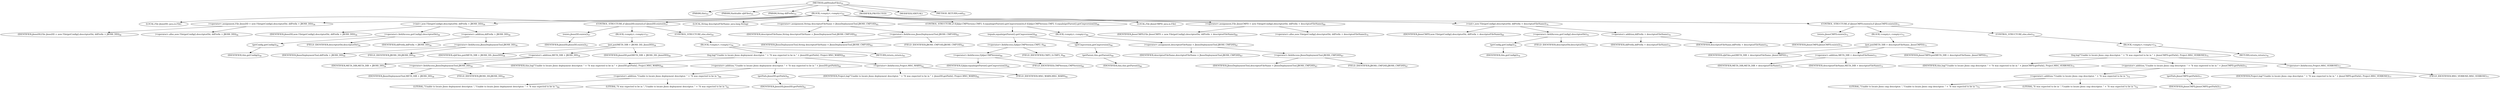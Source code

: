 digraph "addVendorFiles" {  
"52" [label = <(METHOD,addVendorFiles)<SUB>55</SUB>> ]
"4" [label = <(PARAM,this)<SUB>55</SUB>> ]
"53" [label = <(PARAM,Hashtable ejbFiles)<SUB>55</SUB>> ]
"54" [label = <(PARAM,String ddPrefix)<SUB>55</SUB>> ]
"55" [label = <(BLOCK,&lt;empty&gt;,&lt;empty&gt;)<SUB>55</SUB>> ]
"6" [label = <(LOCAL,File jbossDD: java.io.File)> ]
"56" [label = <(&lt;operator&gt;.assignment,File jbossDD = new File(getConfig().descriptorDir, ddPrefix + JBOSS_DD))<SUB>56</SUB>> ]
"57" [label = <(IDENTIFIER,jbossDD,File jbossDD = new File(getConfig().descriptorDir, ddPrefix + JBOSS_DD))<SUB>56</SUB>> ]
"58" [label = <(&lt;operator&gt;.alloc,new File(getConfig().descriptorDir, ddPrefix + JBOSS_DD))<SUB>56</SUB>> ]
"59" [label = <(&lt;init&gt;,new File(getConfig().descriptorDir, ddPrefix + JBOSS_DD))<SUB>56</SUB>> ]
"5" [label = <(IDENTIFIER,jbossDD,new File(getConfig().descriptorDir, ddPrefix + JBOSS_DD))<SUB>56</SUB>> ]
"60" [label = <(&lt;operator&gt;.fieldAccess,getConfig().descriptorDir)<SUB>56</SUB>> ]
"61" [label = <(getConfig,getConfig())<SUB>56</SUB>> ]
"3" [label = <(IDENTIFIER,this,getConfig())<SUB>56</SUB>> ]
"62" [label = <(FIELD_IDENTIFIER,descriptorDir,descriptorDir)<SUB>56</SUB>> ]
"63" [label = <(&lt;operator&gt;.addition,ddPrefix + JBOSS_DD)<SUB>56</SUB>> ]
"64" [label = <(IDENTIFIER,ddPrefix,ddPrefix + JBOSS_DD)<SUB>56</SUB>> ]
"65" [label = <(&lt;operator&gt;.fieldAccess,JbossDeploymentTool.JBOSS_DD)<SUB>56</SUB>> ]
"66" [label = <(IDENTIFIER,JbossDeploymentTool,ddPrefix + JBOSS_DD)<SUB>56</SUB>> ]
"67" [label = <(FIELD_IDENTIFIER,JBOSS_DD,JBOSS_DD)<SUB>56</SUB>> ]
"68" [label = <(CONTROL_STRUCTURE,if (jbossDD.exists()),if (jbossDD.exists()))<SUB>57</SUB>> ]
"69" [label = <(exists,jbossDD.exists())<SUB>57</SUB>> ]
"70" [label = <(IDENTIFIER,jbossDD,jbossDD.exists())<SUB>57</SUB>> ]
"71" [label = <(BLOCK,&lt;empty&gt;,&lt;empty&gt;)<SUB>57</SUB>> ]
"72" [label = <(put,put(META_DIR + JBOSS_DD, jbossDD))<SUB>58</SUB>> ]
"73" [label = <(IDENTIFIER,ejbFiles,put(META_DIR + JBOSS_DD, jbossDD))<SUB>58</SUB>> ]
"74" [label = <(&lt;operator&gt;.addition,META_DIR + JBOSS_DD)<SUB>58</SUB>> ]
"75" [label = <(IDENTIFIER,META_DIR,META_DIR + JBOSS_DD)<SUB>58</SUB>> ]
"76" [label = <(&lt;operator&gt;.fieldAccess,JbossDeploymentTool.JBOSS_DD)<SUB>58</SUB>> ]
"77" [label = <(IDENTIFIER,JbossDeploymentTool,META_DIR + JBOSS_DD)<SUB>58</SUB>> ]
"78" [label = <(FIELD_IDENTIFIER,JBOSS_DD,JBOSS_DD)<SUB>58</SUB>> ]
"79" [label = <(IDENTIFIER,jbossDD,put(META_DIR + JBOSS_DD, jbossDD))<SUB>58</SUB>> ]
"80" [label = <(CONTROL_STRUCTURE,else,else)<SUB>59</SUB>> ]
"81" [label = <(BLOCK,&lt;empty&gt;,&lt;empty&gt;)<SUB>59</SUB>> ]
"82" [label = <(log,log(&quot;Unable to locate jboss deployment descriptor. &quot; + &quot;It was expected to be in &quot; + jbossDD.getPath(), Project.MSG_WARN))<SUB>60</SUB>> ]
"7" [label = <(IDENTIFIER,this,log(&quot;Unable to locate jboss deployment descriptor. &quot; + &quot;It was expected to be in &quot; + jbossDD.getPath(), Project.MSG_WARN))<SUB>60</SUB>> ]
"83" [label = <(&lt;operator&gt;.addition,&quot;Unable to locate jboss deployment descriptor. &quot; + &quot;It was expected to be in &quot; + jbossDD.getPath())<SUB>60</SUB>> ]
"84" [label = <(&lt;operator&gt;.addition,&quot;Unable to locate jboss deployment descriptor. &quot; + &quot;It was expected to be in &quot;)<SUB>60</SUB>> ]
"85" [label = <(LITERAL,&quot;Unable to locate jboss deployment descriptor. &quot;,&quot;Unable to locate jboss deployment descriptor. &quot; + &quot;It was expected to be in &quot;)<SUB>60</SUB>> ]
"86" [label = <(LITERAL,&quot;It was expected to be in &quot;,&quot;Unable to locate jboss deployment descriptor. &quot; + &quot;It was expected to be in &quot;)<SUB>61</SUB>> ]
"87" [label = <(getPath,jbossDD.getPath())<SUB>61</SUB>> ]
"88" [label = <(IDENTIFIER,jbossDD,jbossDD.getPath())<SUB>61</SUB>> ]
"89" [label = <(&lt;operator&gt;.fieldAccess,Project.MSG_WARN)<SUB>62</SUB>> ]
"90" [label = <(IDENTIFIER,Project,log(&quot;Unable to locate jboss deployment descriptor. &quot; + &quot;It was expected to be in &quot; + jbossDD.getPath(), Project.MSG_WARN))<SUB>62</SUB>> ]
"91" [label = <(FIELD_IDENTIFIER,MSG_WARN,MSG_WARN)<SUB>62</SUB>> ]
"92" [label = <(RETURN,return;,return;)<SUB>63</SUB>> ]
"93" [label = <(LOCAL,String descriptorFileName: java.lang.String)> ]
"94" [label = <(&lt;operator&gt;.assignment,String descriptorFileName = JbossDeploymentTool.JBOSS_CMP10D)<SUB>65</SUB>> ]
"95" [label = <(IDENTIFIER,descriptorFileName,String descriptorFileName = JbossDeploymentTool.JBOSS_CMP10D)<SUB>65</SUB>> ]
"96" [label = <(&lt;operator&gt;.fieldAccess,JbossDeploymentTool.JBOSS_CMP10D)<SUB>65</SUB>> ]
"97" [label = <(IDENTIFIER,JbossDeploymentTool,String descriptorFileName = JbossDeploymentTool.JBOSS_CMP10D)<SUB>65</SUB>> ]
"98" [label = <(FIELD_IDENTIFIER,JBOSS_CMP10D,JBOSS_CMP10D)<SUB>65</SUB>> ]
"99" [label = <(CONTROL_STRUCTURE,if (EjbJar.CMPVersion.CMP2_0.equals(getParent().getCmpversion())),if (EjbJar.CMPVersion.CMP2_0.equals(getParent().getCmpversion())))<SUB>66</SUB>> ]
"100" [label = <(equals,equals(getParent().getCmpversion()))<SUB>66</SUB>> ]
"101" [label = <(&lt;operator&gt;.fieldAccess,EjbJar.CMPVersion.CMP2_0)<SUB>66</SUB>> ]
"102" [label = <(&lt;operator&gt;.fieldAccess,EjbJar.CMPVersion)<SUB>66</SUB>> ]
"103" [label = <(IDENTIFIER,EjbJar,equals(getParent().getCmpversion()))<SUB>66</SUB>> ]
"104" [label = <(FIELD_IDENTIFIER,CMPVersion,CMPVersion)<SUB>66</SUB>> ]
"105" [label = <(FIELD_IDENTIFIER,CMP2_0,CMP2_0)<SUB>66</SUB>> ]
"106" [label = <(getCmpversion,getCmpversion())<SUB>66</SUB>> ]
"107" [label = <(getParent,this.getParent())<SUB>66</SUB>> ]
"8" [label = <(IDENTIFIER,this,this.getParent())<SUB>66</SUB>> ]
"108" [label = <(BLOCK,&lt;empty&gt;,&lt;empty&gt;)<SUB>66</SUB>> ]
"109" [label = <(&lt;operator&gt;.assignment,descriptorFileName = JbossDeploymentTool.JBOSS_CMP20D)<SUB>67</SUB>> ]
"110" [label = <(IDENTIFIER,descriptorFileName,descriptorFileName = JbossDeploymentTool.JBOSS_CMP20D)<SUB>67</SUB>> ]
"111" [label = <(&lt;operator&gt;.fieldAccess,JbossDeploymentTool.JBOSS_CMP20D)<SUB>67</SUB>> ]
"112" [label = <(IDENTIFIER,JbossDeploymentTool,descriptorFileName = JbossDeploymentTool.JBOSS_CMP20D)<SUB>67</SUB>> ]
"113" [label = <(FIELD_IDENTIFIER,JBOSS_CMP20D,JBOSS_CMP20D)<SUB>67</SUB>> ]
"11" [label = <(LOCAL,File jbossCMPD: java.io.File)> ]
"114" [label = <(&lt;operator&gt;.assignment,File jbossCMPD = new File(getConfig().descriptorDir, ddPrefix + descriptorFileName))<SUB>69</SUB>> ]
"115" [label = <(IDENTIFIER,jbossCMPD,File jbossCMPD = new File(getConfig().descriptorDir, ddPrefix + descriptorFileName))<SUB>69</SUB>> ]
"116" [label = <(&lt;operator&gt;.alloc,new File(getConfig().descriptorDir, ddPrefix + descriptorFileName))<SUB>70</SUB>> ]
"117" [label = <(&lt;init&gt;,new File(getConfig().descriptorDir, ddPrefix + descriptorFileName))<SUB>70</SUB>> ]
"10" [label = <(IDENTIFIER,jbossCMPD,new File(getConfig().descriptorDir, ddPrefix + descriptorFileName))<SUB>69</SUB>> ]
"118" [label = <(&lt;operator&gt;.fieldAccess,getConfig().descriptorDir)<SUB>70</SUB>> ]
"119" [label = <(getConfig,getConfig())<SUB>70</SUB>> ]
"9" [label = <(IDENTIFIER,this,getConfig())<SUB>70</SUB>> ]
"120" [label = <(FIELD_IDENTIFIER,descriptorDir,descriptorDir)<SUB>70</SUB>> ]
"121" [label = <(&lt;operator&gt;.addition,ddPrefix + descriptorFileName)<SUB>70</SUB>> ]
"122" [label = <(IDENTIFIER,ddPrefix,ddPrefix + descriptorFileName)<SUB>70</SUB>> ]
"123" [label = <(IDENTIFIER,descriptorFileName,ddPrefix + descriptorFileName)<SUB>70</SUB>> ]
"124" [label = <(CONTROL_STRUCTURE,if (jbossCMPD.exists()),if (jbossCMPD.exists()))<SUB>72</SUB>> ]
"125" [label = <(exists,jbossCMPD.exists())<SUB>72</SUB>> ]
"126" [label = <(IDENTIFIER,jbossCMPD,jbossCMPD.exists())<SUB>72</SUB>> ]
"127" [label = <(BLOCK,&lt;empty&gt;,&lt;empty&gt;)<SUB>72</SUB>> ]
"128" [label = <(put,put(META_DIR + descriptorFileName, jbossCMPD))<SUB>73</SUB>> ]
"129" [label = <(IDENTIFIER,ejbFiles,put(META_DIR + descriptorFileName, jbossCMPD))<SUB>73</SUB>> ]
"130" [label = <(&lt;operator&gt;.addition,META_DIR + descriptorFileName)<SUB>73</SUB>> ]
"131" [label = <(IDENTIFIER,META_DIR,META_DIR + descriptorFileName)<SUB>73</SUB>> ]
"132" [label = <(IDENTIFIER,descriptorFileName,META_DIR + descriptorFileName)<SUB>73</SUB>> ]
"133" [label = <(IDENTIFIER,jbossCMPD,put(META_DIR + descriptorFileName, jbossCMPD))<SUB>73</SUB>> ]
"134" [label = <(CONTROL_STRUCTURE,else,else)<SUB>74</SUB>> ]
"135" [label = <(BLOCK,&lt;empty&gt;,&lt;empty&gt;)<SUB>74</SUB>> ]
"136" [label = <(log,log(&quot;Unable to locate jboss cmp descriptor. &quot; + &quot;It was expected to be in &quot; + jbossCMPD.getPath(), Project.MSG_VERBOSE))<SUB>75</SUB>> ]
"12" [label = <(IDENTIFIER,this,log(&quot;Unable to locate jboss cmp descriptor. &quot; + &quot;It was expected to be in &quot; + jbossCMPD.getPath(), Project.MSG_VERBOSE))<SUB>75</SUB>> ]
"137" [label = <(&lt;operator&gt;.addition,&quot;Unable to locate jboss cmp descriptor. &quot; + &quot;It was expected to be in &quot; + jbossCMPD.getPath())<SUB>75</SUB>> ]
"138" [label = <(&lt;operator&gt;.addition,&quot;Unable to locate jboss cmp descriptor. &quot; + &quot;It was expected to be in &quot;)<SUB>75</SUB>> ]
"139" [label = <(LITERAL,&quot;Unable to locate jboss cmp descriptor. &quot;,&quot;Unable to locate jboss cmp descriptor. &quot; + &quot;It was expected to be in &quot;)<SUB>75</SUB>> ]
"140" [label = <(LITERAL,&quot;It was expected to be in &quot;,&quot;Unable to locate jboss cmp descriptor. &quot; + &quot;It was expected to be in &quot;)<SUB>76</SUB>> ]
"141" [label = <(getPath,jbossCMPD.getPath())<SUB>77</SUB>> ]
"142" [label = <(IDENTIFIER,jbossCMPD,jbossCMPD.getPath())<SUB>77</SUB>> ]
"143" [label = <(&lt;operator&gt;.fieldAccess,Project.MSG_VERBOSE)<SUB>77</SUB>> ]
"144" [label = <(IDENTIFIER,Project,log(&quot;Unable to locate jboss cmp descriptor. &quot; + &quot;It was expected to be in &quot; + jbossCMPD.getPath(), Project.MSG_VERBOSE))<SUB>77</SUB>> ]
"145" [label = <(FIELD_IDENTIFIER,MSG_VERBOSE,MSG_VERBOSE)<SUB>77</SUB>> ]
"146" [label = <(RETURN,return;,return;)<SUB>78</SUB>> ]
"147" [label = <(MODIFIER,PROTECTED)> ]
"148" [label = <(MODIFIER,VIRTUAL)> ]
"149" [label = <(METHOD_RETURN,void)<SUB>55</SUB>> ]
  "52" -> "4" 
  "52" -> "53" 
  "52" -> "54" 
  "52" -> "55" 
  "52" -> "147" 
  "52" -> "148" 
  "52" -> "149" 
  "55" -> "6" 
  "55" -> "56" 
  "55" -> "59" 
  "55" -> "68" 
  "55" -> "93" 
  "55" -> "94" 
  "55" -> "99" 
  "55" -> "11" 
  "55" -> "114" 
  "55" -> "117" 
  "55" -> "124" 
  "56" -> "57" 
  "56" -> "58" 
  "59" -> "5" 
  "59" -> "60" 
  "59" -> "63" 
  "60" -> "61" 
  "60" -> "62" 
  "61" -> "3" 
  "63" -> "64" 
  "63" -> "65" 
  "65" -> "66" 
  "65" -> "67" 
  "68" -> "69" 
  "68" -> "71" 
  "68" -> "80" 
  "69" -> "70" 
  "71" -> "72" 
  "72" -> "73" 
  "72" -> "74" 
  "72" -> "79" 
  "74" -> "75" 
  "74" -> "76" 
  "76" -> "77" 
  "76" -> "78" 
  "80" -> "81" 
  "81" -> "82" 
  "81" -> "92" 
  "82" -> "7" 
  "82" -> "83" 
  "82" -> "89" 
  "83" -> "84" 
  "83" -> "87" 
  "84" -> "85" 
  "84" -> "86" 
  "87" -> "88" 
  "89" -> "90" 
  "89" -> "91" 
  "94" -> "95" 
  "94" -> "96" 
  "96" -> "97" 
  "96" -> "98" 
  "99" -> "100" 
  "99" -> "108" 
  "100" -> "101" 
  "100" -> "106" 
  "101" -> "102" 
  "101" -> "105" 
  "102" -> "103" 
  "102" -> "104" 
  "106" -> "107" 
  "107" -> "8" 
  "108" -> "109" 
  "109" -> "110" 
  "109" -> "111" 
  "111" -> "112" 
  "111" -> "113" 
  "114" -> "115" 
  "114" -> "116" 
  "117" -> "10" 
  "117" -> "118" 
  "117" -> "121" 
  "118" -> "119" 
  "118" -> "120" 
  "119" -> "9" 
  "121" -> "122" 
  "121" -> "123" 
  "124" -> "125" 
  "124" -> "127" 
  "124" -> "134" 
  "125" -> "126" 
  "127" -> "128" 
  "128" -> "129" 
  "128" -> "130" 
  "128" -> "133" 
  "130" -> "131" 
  "130" -> "132" 
  "134" -> "135" 
  "135" -> "136" 
  "135" -> "146" 
  "136" -> "12" 
  "136" -> "137" 
  "136" -> "143" 
  "137" -> "138" 
  "137" -> "141" 
  "138" -> "139" 
  "138" -> "140" 
  "141" -> "142" 
  "143" -> "144" 
  "143" -> "145" 
}
